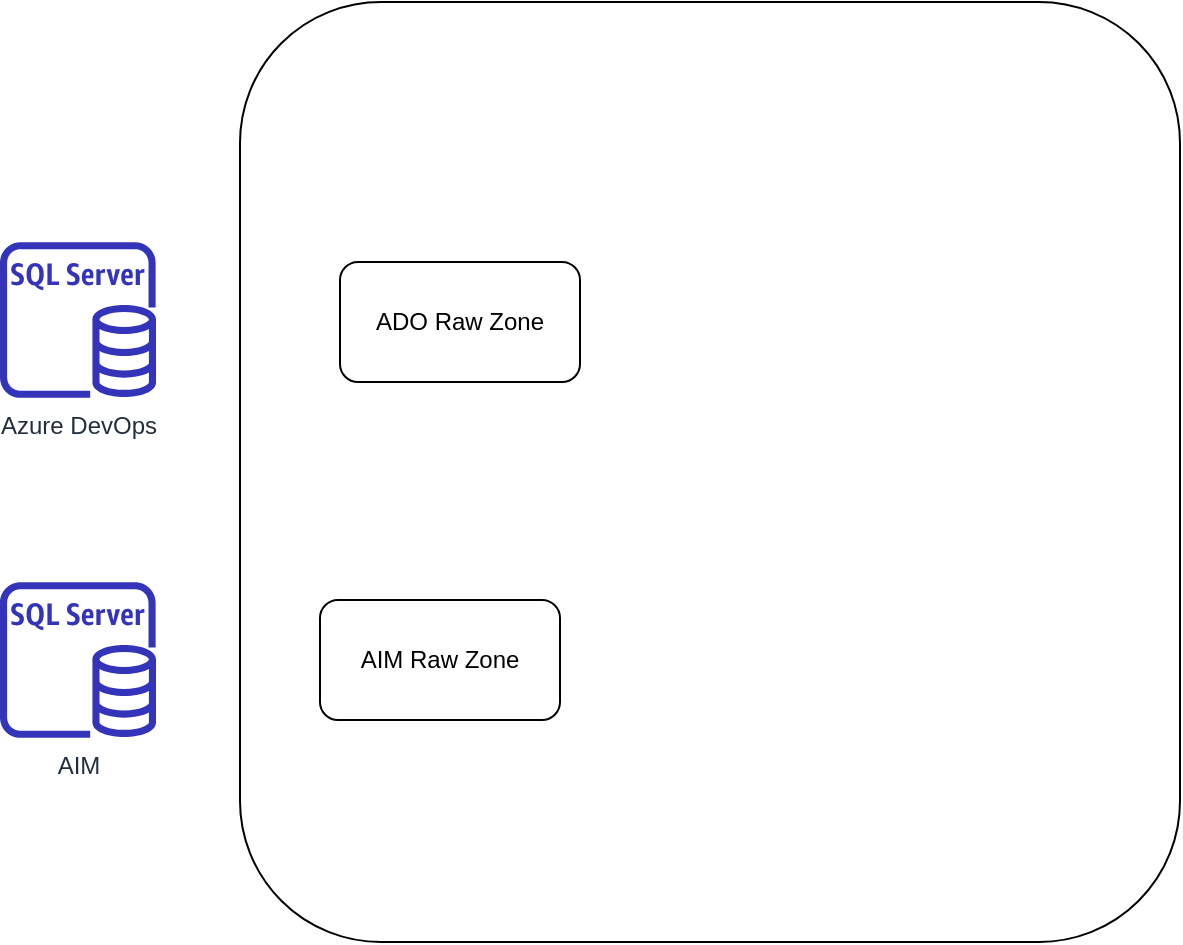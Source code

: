 <mxfile version="14.2.6" type="github">
  <diagram id="429hA1Kqt_Is7c8gla72" name="Page-1">
    <mxGraphModel dx="764" dy="528" grid="1" gridSize="10" guides="1" tooltips="1" connect="1" arrows="1" fold="1" page="1" pageScale="1" pageWidth="827" pageHeight="1169" math="0" shadow="0">
      <root>
        <mxCell id="0" />
        <mxCell id="1" parent="0" />
        <object label="Azure DevOps" id="AEHtjtleVQ5ihHSGOXC3-3">
          <mxCell style="outlineConnect=0;fontColor=#232F3E;gradientColor=none;fillColor=#3334B9;strokeColor=none;dashed=0;verticalLabelPosition=bottom;verticalAlign=top;align=center;html=1;fontSize=12;fontStyle=0;aspect=fixed;pointerEvents=1;shape=mxgraph.aws4.rds_sql_server_instance;" vertex="1" parent="1">
            <mxGeometry x="60" y="170" width="78" height="78" as="geometry" />
          </mxCell>
        </object>
        <object label="AIM" id="AEHtjtleVQ5ihHSGOXC3-4">
          <mxCell style="outlineConnect=0;fontColor=#232F3E;gradientColor=none;fillColor=#3334B9;strokeColor=none;dashed=0;verticalLabelPosition=bottom;verticalAlign=top;align=center;html=1;fontSize=12;fontStyle=0;aspect=fixed;pointerEvents=1;shape=mxgraph.aws4.rds_sql_server_instance;" vertex="1" parent="1">
            <mxGeometry x="60" y="340" width="78" height="78" as="geometry" />
          </mxCell>
        </object>
        <mxCell id="AEHtjtleVQ5ihHSGOXC3-5" value="" style="rounded=1;whiteSpace=wrap;html=1;" vertex="1" parent="1">
          <mxGeometry x="180" y="50" width="470" height="470" as="geometry" />
        </mxCell>
        <mxCell id="AEHtjtleVQ5ihHSGOXC3-6" value="ADO Raw Zone" style="rounded=1;whiteSpace=wrap;html=1;" vertex="1" parent="1">
          <mxGeometry x="230" y="180" width="120" height="60" as="geometry" />
        </mxCell>
        <mxCell id="AEHtjtleVQ5ihHSGOXC3-7" value="AIM Raw Zone" style="rounded=1;whiteSpace=wrap;html=1;" vertex="1" parent="1">
          <mxGeometry x="220" y="349" width="120" height="60" as="geometry" />
        </mxCell>
      </root>
    </mxGraphModel>
  </diagram>
</mxfile>
